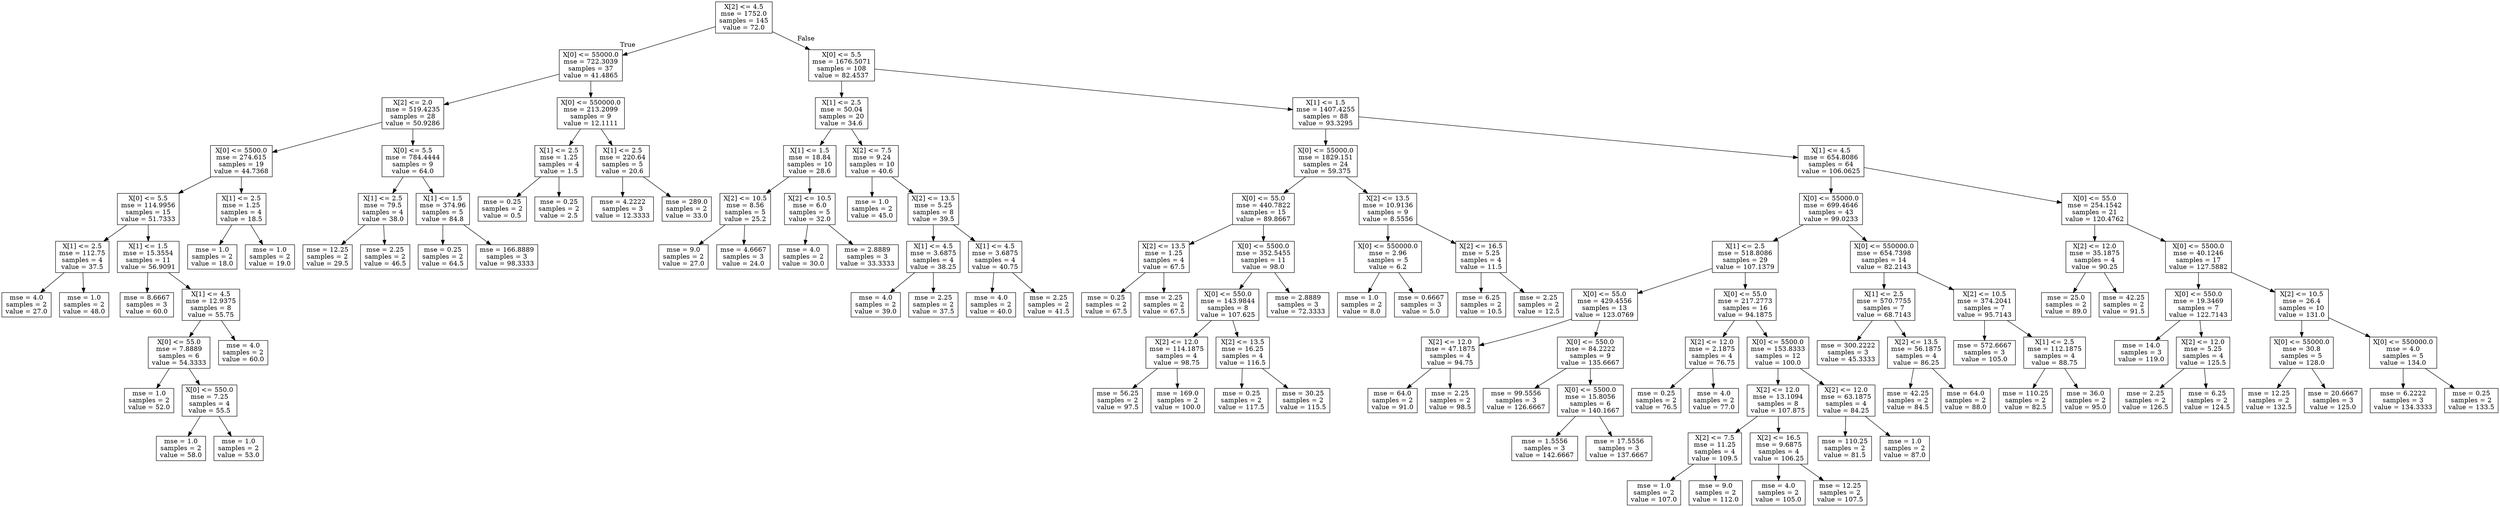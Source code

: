 digraph Tree {
node [shape=box] ;
0 [label="X[2] <= 4.5\nmse = 1752.0\nsamples = 145\nvalue = 72.0"] ;
1 [label="X[0] <= 55000.0\nmse = 722.3039\nsamples = 37\nvalue = 41.4865"] ;
0 -> 1 [labeldistance=2.5, labelangle=45, headlabel="True"] ;
2 [label="X[2] <= 2.0\nmse = 519.4235\nsamples = 28\nvalue = 50.9286"] ;
1 -> 2 ;
3 [label="X[0] <= 5500.0\nmse = 274.615\nsamples = 19\nvalue = 44.7368"] ;
2 -> 3 ;
4 [label="X[0] <= 5.5\nmse = 114.9956\nsamples = 15\nvalue = 51.7333"] ;
3 -> 4 ;
5 [label="X[1] <= 2.5\nmse = 112.75\nsamples = 4\nvalue = 37.5"] ;
4 -> 5 ;
6 [label="mse = 4.0\nsamples = 2\nvalue = 27.0"] ;
5 -> 6 ;
7 [label="mse = 1.0\nsamples = 2\nvalue = 48.0"] ;
5 -> 7 ;
8 [label="X[1] <= 1.5\nmse = 15.3554\nsamples = 11\nvalue = 56.9091"] ;
4 -> 8 ;
9 [label="mse = 8.6667\nsamples = 3\nvalue = 60.0"] ;
8 -> 9 ;
10 [label="X[1] <= 4.5\nmse = 12.9375\nsamples = 8\nvalue = 55.75"] ;
8 -> 10 ;
11 [label="X[0] <= 55.0\nmse = 7.8889\nsamples = 6\nvalue = 54.3333"] ;
10 -> 11 ;
12 [label="mse = 1.0\nsamples = 2\nvalue = 52.0"] ;
11 -> 12 ;
13 [label="X[0] <= 550.0\nmse = 7.25\nsamples = 4\nvalue = 55.5"] ;
11 -> 13 ;
14 [label="mse = 1.0\nsamples = 2\nvalue = 58.0"] ;
13 -> 14 ;
15 [label="mse = 1.0\nsamples = 2\nvalue = 53.0"] ;
13 -> 15 ;
16 [label="mse = 4.0\nsamples = 2\nvalue = 60.0"] ;
10 -> 16 ;
17 [label="X[1] <= 2.5\nmse = 1.25\nsamples = 4\nvalue = 18.5"] ;
3 -> 17 ;
18 [label="mse = 1.0\nsamples = 2\nvalue = 18.0"] ;
17 -> 18 ;
19 [label="mse = 1.0\nsamples = 2\nvalue = 19.0"] ;
17 -> 19 ;
20 [label="X[0] <= 5.5\nmse = 784.4444\nsamples = 9\nvalue = 64.0"] ;
2 -> 20 ;
21 [label="X[1] <= 2.5\nmse = 79.5\nsamples = 4\nvalue = 38.0"] ;
20 -> 21 ;
22 [label="mse = 12.25\nsamples = 2\nvalue = 29.5"] ;
21 -> 22 ;
23 [label="mse = 2.25\nsamples = 2\nvalue = 46.5"] ;
21 -> 23 ;
24 [label="X[1] <= 1.5\nmse = 374.96\nsamples = 5\nvalue = 84.8"] ;
20 -> 24 ;
25 [label="mse = 0.25\nsamples = 2\nvalue = 64.5"] ;
24 -> 25 ;
26 [label="mse = 166.8889\nsamples = 3\nvalue = 98.3333"] ;
24 -> 26 ;
27 [label="X[0] <= 550000.0\nmse = 213.2099\nsamples = 9\nvalue = 12.1111"] ;
1 -> 27 ;
28 [label="X[1] <= 2.5\nmse = 1.25\nsamples = 4\nvalue = 1.5"] ;
27 -> 28 ;
29 [label="mse = 0.25\nsamples = 2\nvalue = 0.5"] ;
28 -> 29 ;
30 [label="mse = 0.25\nsamples = 2\nvalue = 2.5"] ;
28 -> 30 ;
31 [label="X[1] <= 2.5\nmse = 220.64\nsamples = 5\nvalue = 20.6"] ;
27 -> 31 ;
32 [label="mse = 4.2222\nsamples = 3\nvalue = 12.3333"] ;
31 -> 32 ;
33 [label="mse = 289.0\nsamples = 2\nvalue = 33.0"] ;
31 -> 33 ;
34 [label="X[0] <= 5.5\nmse = 1676.5071\nsamples = 108\nvalue = 82.4537"] ;
0 -> 34 [labeldistance=2.5, labelangle=-45, headlabel="False"] ;
35 [label="X[1] <= 2.5\nmse = 50.04\nsamples = 20\nvalue = 34.6"] ;
34 -> 35 ;
36 [label="X[1] <= 1.5\nmse = 18.84\nsamples = 10\nvalue = 28.6"] ;
35 -> 36 ;
37 [label="X[2] <= 10.5\nmse = 8.56\nsamples = 5\nvalue = 25.2"] ;
36 -> 37 ;
38 [label="mse = 9.0\nsamples = 2\nvalue = 27.0"] ;
37 -> 38 ;
39 [label="mse = 4.6667\nsamples = 3\nvalue = 24.0"] ;
37 -> 39 ;
40 [label="X[2] <= 10.5\nmse = 6.0\nsamples = 5\nvalue = 32.0"] ;
36 -> 40 ;
41 [label="mse = 4.0\nsamples = 2\nvalue = 30.0"] ;
40 -> 41 ;
42 [label="mse = 2.8889\nsamples = 3\nvalue = 33.3333"] ;
40 -> 42 ;
43 [label="X[2] <= 7.5\nmse = 9.24\nsamples = 10\nvalue = 40.6"] ;
35 -> 43 ;
44 [label="mse = 1.0\nsamples = 2\nvalue = 45.0"] ;
43 -> 44 ;
45 [label="X[2] <= 13.5\nmse = 5.25\nsamples = 8\nvalue = 39.5"] ;
43 -> 45 ;
46 [label="X[1] <= 4.5\nmse = 3.6875\nsamples = 4\nvalue = 38.25"] ;
45 -> 46 ;
47 [label="mse = 4.0\nsamples = 2\nvalue = 39.0"] ;
46 -> 47 ;
48 [label="mse = 2.25\nsamples = 2\nvalue = 37.5"] ;
46 -> 48 ;
49 [label="X[1] <= 4.5\nmse = 3.6875\nsamples = 4\nvalue = 40.75"] ;
45 -> 49 ;
50 [label="mse = 4.0\nsamples = 2\nvalue = 40.0"] ;
49 -> 50 ;
51 [label="mse = 2.25\nsamples = 2\nvalue = 41.5"] ;
49 -> 51 ;
52 [label="X[1] <= 1.5\nmse = 1407.4255\nsamples = 88\nvalue = 93.3295"] ;
34 -> 52 ;
53 [label="X[0] <= 55000.0\nmse = 1829.151\nsamples = 24\nvalue = 59.375"] ;
52 -> 53 ;
54 [label="X[0] <= 55.0\nmse = 440.7822\nsamples = 15\nvalue = 89.8667"] ;
53 -> 54 ;
55 [label="X[2] <= 13.5\nmse = 1.25\nsamples = 4\nvalue = 67.5"] ;
54 -> 55 ;
56 [label="mse = 0.25\nsamples = 2\nvalue = 67.5"] ;
55 -> 56 ;
57 [label="mse = 2.25\nsamples = 2\nvalue = 67.5"] ;
55 -> 57 ;
58 [label="X[0] <= 5500.0\nmse = 352.5455\nsamples = 11\nvalue = 98.0"] ;
54 -> 58 ;
59 [label="X[0] <= 550.0\nmse = 143.9844\nsamples = 8\nvalue = 107.625"] ;
58 -> 59 ;
60 [label="X[2] <= 12.0\nmse = 114.1875\nsamples = 4\nvalue = 98.75"] ;
59 -> 60 ;
61 [label="mse = 56.25\nsamples = 2\nvalue = 97.5"] ;
60 -> 61 ;
62 [label="mse = 169.0\nsamples = 2\nvalue = 100.0"] ;
60 -> 62 ;
63 [label="X[2] <= 13.5\nmse = 16.25\nsamples = 4\nvalue = 116.5"] ;
59 -> 63 ;
64 [label="mse = 0.25\nsamples = 2\nvalue = 117.5"] ;
63 -> 64 ;
65 [label="mse = 30.25\nsamples = 2\nvalue = 115.5"] ;
63 -> 65 ;
66 [label="mse = 2.8889\nsamples = 3\nvalue = 72.3333"] ;
58 -> 66 ;
67 [label="X[2] <= 13.5\nmse = 10.9136\nsamples = 9\nvalue = 8.5556"] ;
53 -> 67 ;
68 [label="X[0] <= 550000.0\nmse = 2.96\nsamples = 5\nvalue = 6.2"] ;
67 -> 68 ;
69 [label="mse = 1.0\nsamples = 2\nvalue = 8.0"] ;
68 -> 69 ;
70 [label="mse = 0.6667\nsamples = 3\nvalue = 5.0"] ;
68 -> 70 ;
71 [label="X[2] <= 16.5\nmse = 5.25\nsamples = 4\nvalue = 11.5"] ;
67 -> 71 ;
72 [label="mse = 6.25\nsamples = 2\nvalue = 10.5"] ;
71 -> 72 ;
73 [label="mse = 2.25\nsamples = 2\nvalue = 12.5"] ;
71 -> 73 ;
74 [label="X[1] <= 4.5\nmse = 654.8086\nsamples = 64\nvalue = 106.0625"] ;
52 -> 74 ;
75 [label="X[0] <= 55000.0\nmse = 699.4646\nsamples = 43\nvalue = 99.0233"] ;
74 -> 75 ;
76 [label="X[1] <= 2.5\nmse = 518.8086\nsamples = 29\nvalue = 107.1379"] ;
75 -> 76 ;
77 [label="X[0] <= 55.0\nmse = 429.4556\nsamples = 13\nvalue = 123.0769"] ;
76 -> 77 ;
78 [label="X[2] <= 12.0\nmse = 47.1875\nsamples = 4\nvalue = 94.75"] ;
77 -> 78 ;
79 [label="mse = 64.0\nsamples = 2\nvalue = 91.0"] ;
78 -> 79 ;
80 [label="mse = 2.25\nsamples = 2\nvalue = 98.5"] ;
78 -> 80 ;
81 [label="X[0] <= 550.0\nmse = 84.2222\nsamples = 9\nvalue = 135.6667"] ;
77 -> 81 ;
82 [label="mse = 99.5556\nsamples = 3\nvalue = 126.6667"] ;
81 -> 82 ;
83 [label="X[0] <= 5500.0\nmse = 15.8056\nsamples = 6\nvalue = 140.1667"] ;
81 -> 83 ;
84 [label="mse = 1.5556\nsamples = 3\nvalue = 142.6667"] ;
83 -> 84 ;
85 [label="mse = 17.5556\nsamples = 3\nvalue = 137.6667"] ;
83 -> 85 ;
86 [label="X[0] <= 55.0\nmse = 217.2773\nsamples = 16\nvalue = 94.1875"] ;
76 -> 86 ;
87 [label="X[2] <= 12.0\nmse = 2.1875\nsamples = 4\nvalue = 76.75"] ;
86 -> 87 ;
88 [label="mse = 0.25\nsamples = 2\nvalue = 76.5"] ;
87 -> 88 ;
89 [label="mse = 4.0\nsamples = 2\nvalue = 77.0"] ;
87 -> 89 ;
90 [label="X[0] <= 5500.0\nmse = 153.8333\nsamples = 12\nvalue = 100.0"] ;
86 -> 90 ;
91 [label="X[2] <= 12.0\nmse = 13.1094\nsamples = 8\nvalue = 107.875"] ;
90 -> 91 ;
92 [label="X[2] <= 7.5\nmse = 11.25\nsamples = 4\nvalue = 109.5"] ;
91 -> 92 ;
93 [label="mse = 1.0\nsamples = 2\nvalue = 107.0"] ;
92 -> 93 ;
94 [label="mse = 9.0\nsamples = 2\nvalue = 112.0"] ;
92 -> 94 ;
95 [label="X[2] <= 16.5\nmse = 9.6875\nsamples = 4\nvalue = 106.25"] ;
91 -> 95 ;
96 [label="mse = 4.0\nsamples = 2\nvalue = 105.0"] ;
95 -> 96 ;
97 [label="mse = 12.25\nsamples = 2\nvalue = 107.5"] ;
95 -> 97 ;
98 [label="X[2] <= 12.0\nmse = 63.1875\nsamples = 4\nvalue = 84.25"] ;
90 -> 98 ;
99 [label="mse = 110.25\nsamples = 2\nvalue = 81.5"] ;
98 -> 99 ;
100 [label="mse = 1.0\nsamples = 2\nvalue = 87.0"] ;
98 -> 100 ;
101 [label="X[0] <= 550000.0\nmse = 654.7398\nsamples = 14\nvalue = 82.2143"] ;
75 -> 101 ;
102 [label="X[1] <= 2.5\nmse = 570.7755\nsamples = 7\nvalue = 68.7143"] ;
101 -> 102 ;
103 [label="mse = 300.2222\nsamples = 3\nvalue = 45.3333"] ;
102 -> 103 ;
104 [label="X[2] <= 13.5\nmse = 56.1875\nsamples = 4\nvalue = 86.25"] ;
102 -> 104 ;
105 [label="mse = 42.25\nsamples = 2\nvalue = 84.5"] ;
104 -> 105 ;
106 [label="mse = 64.0\nsamples = 2\nvalue = 88.0"] ;
104 -> 106 ;
107 [label="X[2] <= 10.5\nmse = 374.2041\nsamples = 7\nvalue = 95.7143"] ;
101 -> 107 ;
108 [label="mse = 572.6667\nsamples = 3\nvalue = 105.0"] ;
107 -> 108 ;
109 [label="X[1] <= 2.5\nmse = 112.1875\nsamples = 4\nvalue = 88.75"] ;
107 -> 109 ;
110 [label="mse = 110.25\nsamples = 2\nvalue = 82.5"] ;
109 -> 110 ;
111 [label="mse = 36.0\nsamples = 2\nvalue = 95.0"] ;
109 -> 111 ;
112 [label="X[0] <= 55.0\nmse = 254.1542\nsamples = 21\nvalue = 120.4762"] ;
74 -> 112 ;
113 [label="X[2] <= 12.0\nmse = 35.1875\nsamples = 4\nvalue = 90.25"] ;
112 -> 113 ;
114 [label="mse = 25.0\nsamples = 2\nvalue = 89.0"] ;
113 -> 114 ;
115 [label="mse = 42.25\nsamples = 2\nvalue = 91.5"] ;
113 -> 115 ;
116 [label="X[0] <= 5500.0\nmse = 40.1246\nsamples = 17\nvalue = 127.5882"] ;
112 -> 116 ;
117 [label="X[0] <= 550.0\nmse = 19.3469\nsamples = 7\nvalue = 122.7143"] ;
116 -> 117 ;
118 [label="mse = 14.0\nsamples = 3\nvalue = 119.0"] ;
117 -> 118 ;
119 [label="X[2] <= 12.0\nmse = 5.25\nsamples = 4\nvalue = 125.5"] ;
117 -> 119 ;
120 [label="mse = 2.25\nsamples = 2\nvalue = 126.5"] ;
119 -> 120 ;
121 [label="mse = 6.25\nsamples = 2\nvalue = 124.5"] ;
119 -> 121 ;
122 [label="X[2] <= 10.5\nmse = 26.4\nsamples = 10\nvalue = 131.0"] ;
116 -> 122 ;
123 [label="X[0] <= 55000.0\nmse = 30.8\nsamples = 5\nvalue = 128.0"] ;
122 -> 123 ;
124 [label="mse = 12.25\nsamples = 2\nvalue = 132.5"] ;
123 -> 124 ;
125 [label="mse = 20.6667\nsamples = 3\nvalue = 125.0"] ;
123 -> 125 ;
126 [label="X[0] <= 550000.0\nmse = 4.0\nsamples = 5\nvalue = 134.0"] ;
122 -> 126 ;
127 [label="mse = 6.2222\nsamples = 3\nvalue = 134.3333"] ;
126 -> 127 ;
128 [label="mse = 0.25\nsamples = 2\nvalue = 133.5"] ;
126 -> 128 ;
}